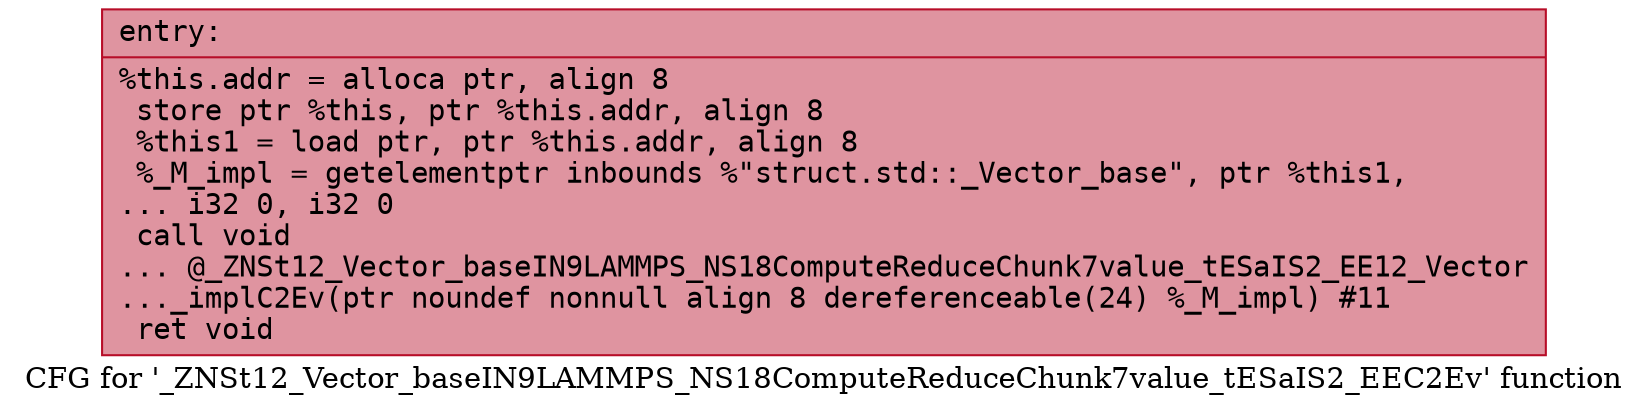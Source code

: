 digraph "CFG for '_ZNSt12_Vector_baseIN9LAMMPS_NS18ComputeReduceChunk7value_tESaIS2_EEC2Ev' function" {
	label="CFG for '_ZNSt12_Vector_baseIN9LAMMPS_NS18ComputeReduceChunk7value_tESaIS2_EEC2Ev' function";

	Node0x562fdb257ea0 [shape=record,color="#b70d28ff", style=filled, fillcolor="#b70d2870" fontname="Courier",label="{entry:\l|  %this.addr = alloca ptr, align 8\l  store ptr %this, ptr %this.addr, align 8\l  %this1 = load ptr, ptr %this.addr, align 8\l  %_M_impl = getelementptr inbounds %\"struct.std::_Vector_base\", ptr %this1,\l... i32 0, i32 0\l  call void\l... @_ZNSt12_Vector_baseIN9LAMMPS_NS18ComputeReduceChunk7value_tESaIS2_EE12_Vector\l..._implC2Ev(ptr noundef nonnull align 8 dereferenceable(24) %_M_impl) #11\l  ret void\l}"];
}

